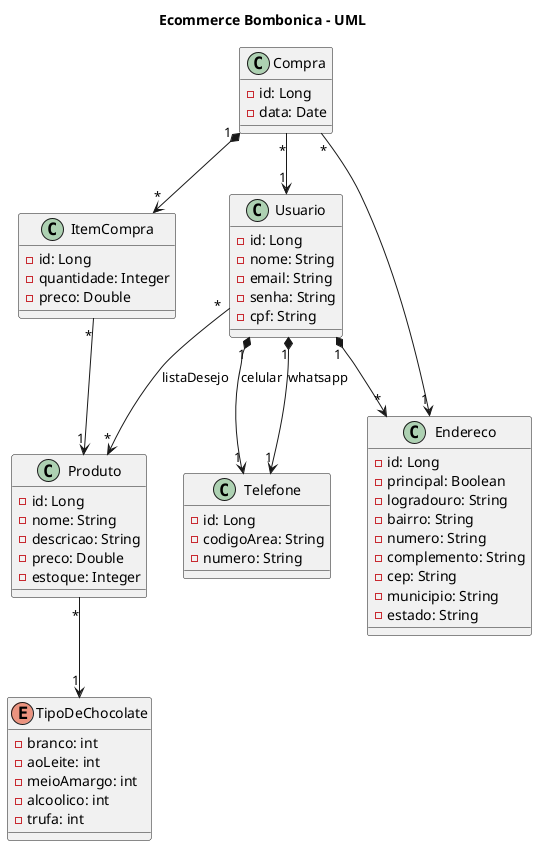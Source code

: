 @startuml   
    
    title Ecommerce Bombonica - UML

    class Produto {
        - id: Long
        - nome: String
        - descricao: String
        - preco: Double
        - estoque: Integer
    }

    enum TipoDeChocolate {
        - branco: int
        - aoLeite: int
        - meioAmargo: int
        - alcoolico: int
        - trufa: int
    }

    class Usuario {
        - id: Long
        - nome: String
        - email: String
        - senha: String
        - cpf: String
    }

    class Telefone {
        - id: Long
        - codigoArea: String
        - numero: String
    }

    class Compra{
        - id: Long
        - data: Date
    }

    class ItemCompra{
        - id: Long
        - quantidade: Integer
        - preco: Double
    }

    class Endereco {
        - id: Long
        - principal: Boolean
        - logradouro: String
        - bairro: String
        - numero: String
        - complemento: String
        - cep: String
        - municipio: String
        - estado: String 
    }

    Produto "*" --> "1" TipoDeChocolate
    
    Usuario "*" --> "*" Produto: listaDesejo
    Usuario "1" *--> "1" Telefone: celular
    Usuario "1" *--> "1" Telefone: whatsapp
    Usuario "1" *--> "*" Endereco

    Compra "1" *--> "*" ItemCompra
    Compra "*" --> "1" Usuario
    Compra "*" --> "1" Endereco
     
    ItemCompra "*" --> "1" Produto

@enduml